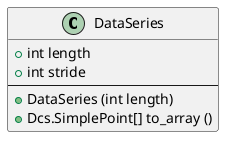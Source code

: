 /'
 '  UML include file for DataSeries
 '/

@startuml
class DataSeries {
    +int length
    +int stride
    ----
    +DataSeries (int length)
    +Dcs.SimplePoint[] to_array ()
}
@enduml
